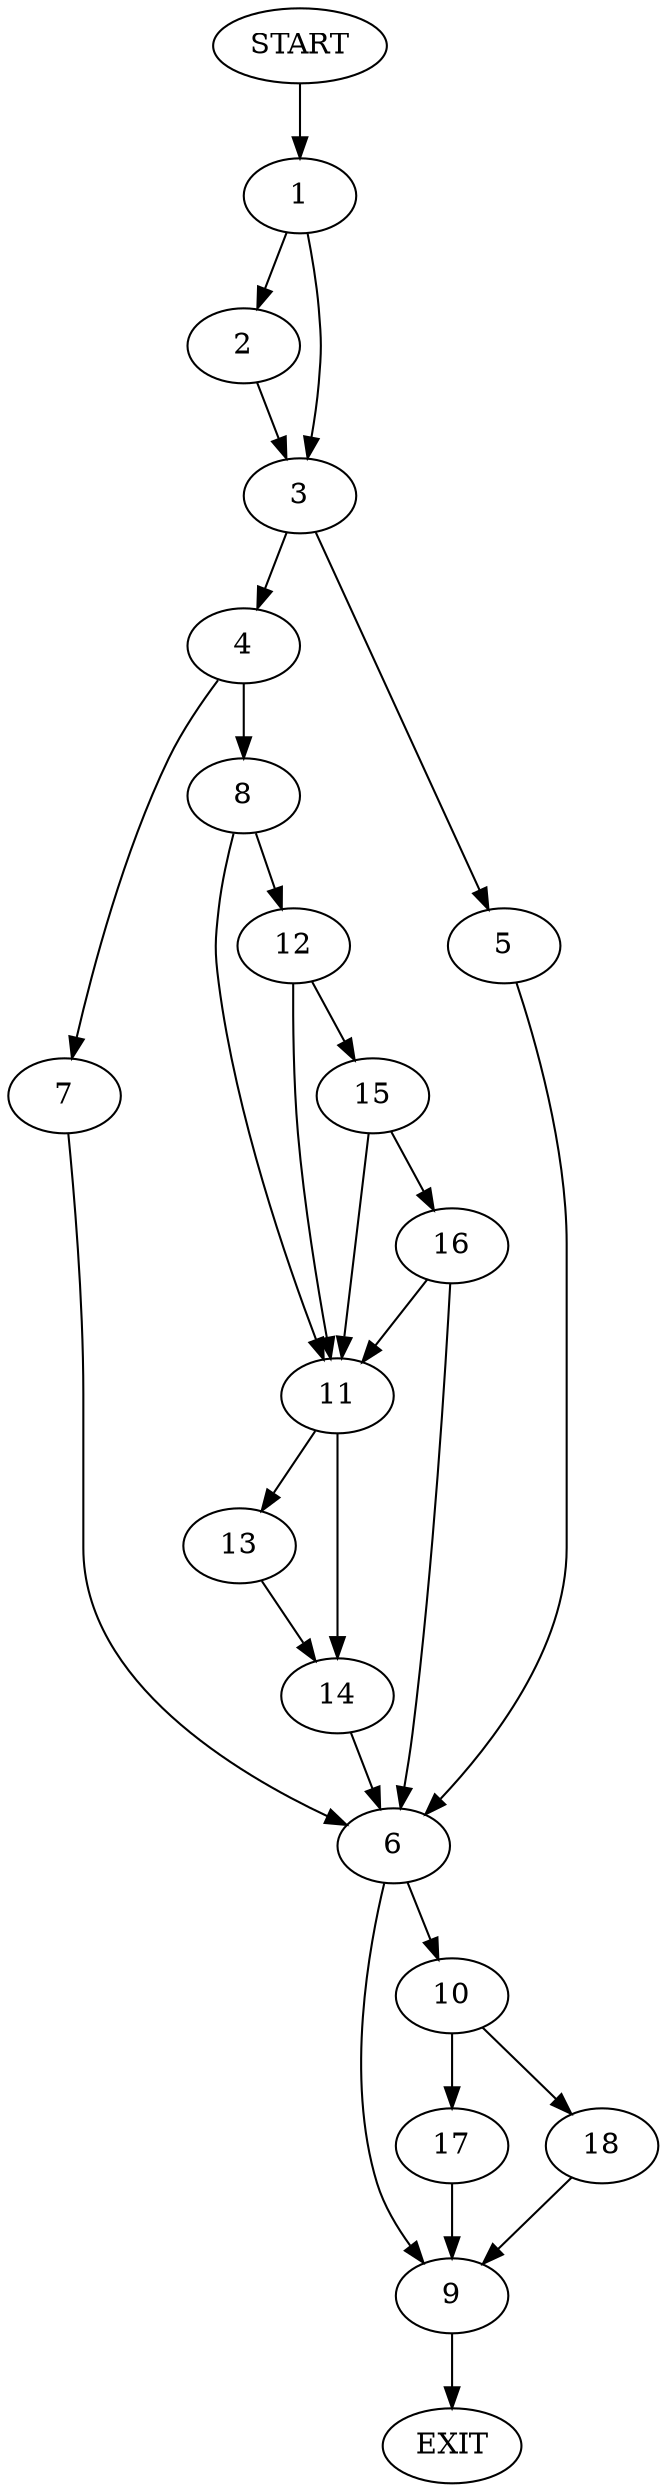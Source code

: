 digraph {
0 [label="START"]
19 [label="EXIT"]
0 -> 1
1 -> 2
1 -> 3
2 -> 3
3 -> 4
3 -> 5
5 -> 6
4 -> 7
4 -> 8
6 -> 9
6 -> 10
8 -> 11
8 -> 12
7 -> 6
11 -> 13
11 -> 14
12 -> 15
12 -> 11
15 -> 11
15 -> 16
16 -> 11
16 -> 6
13 -> 14
14 -> 6
9 -> 19
10 -> 17
10 -> 18
17 -> 9
18 -> 9
}
